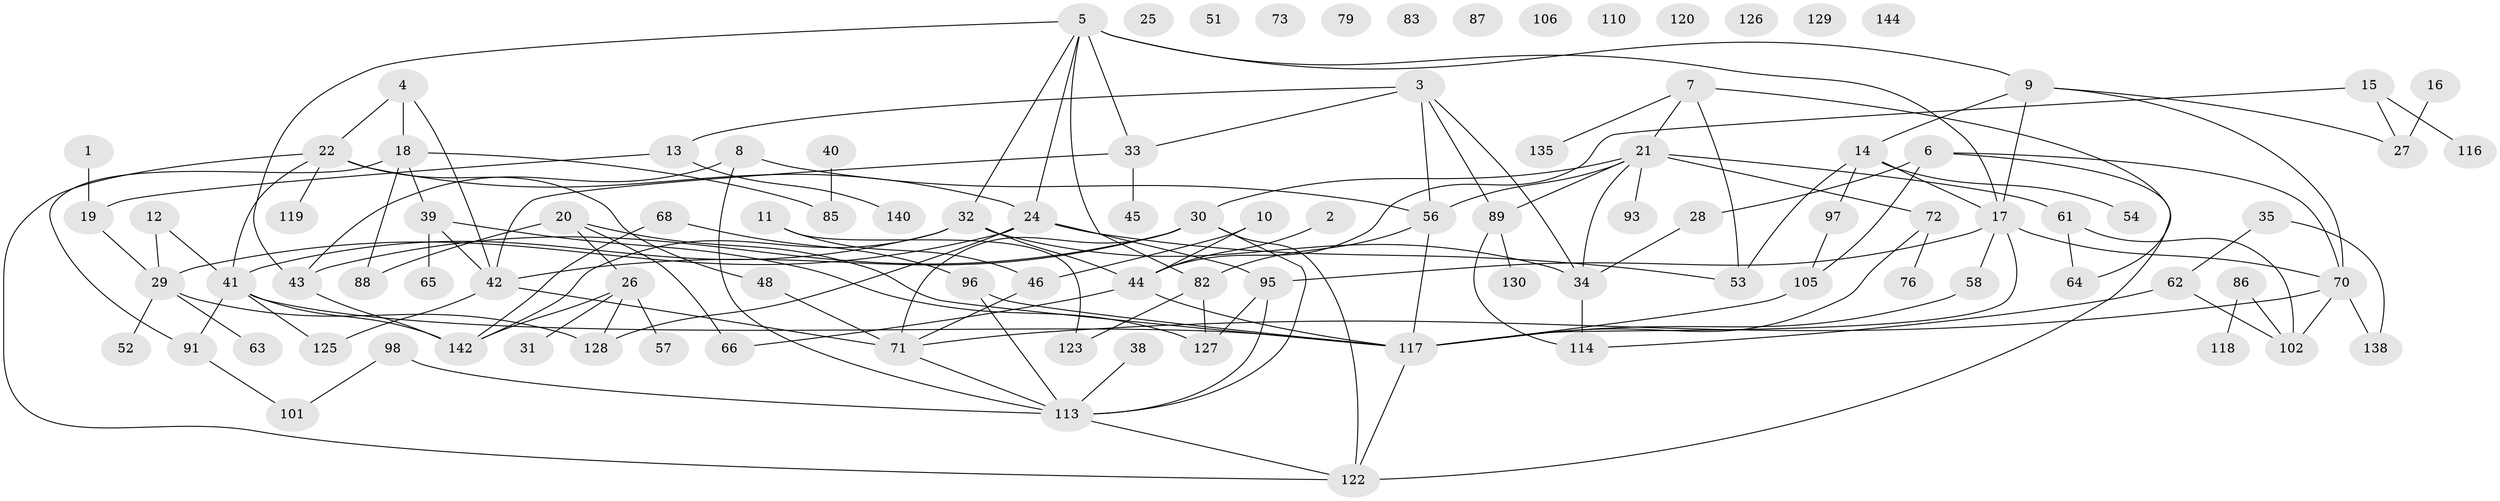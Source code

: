 // Generated by graph-tools (version 1.1) at 2025/23/03/03/25 07:23:29]
// undirected, 102 vertices, 147 edges
graph export_dot {
graph [start="1"]
  node [color=gray90,style=filled];
  1;
  2;
  3 [super="+137"];
  4;
  5 [super="+67"];
  6 [super="+23"];
  7 [super="+37"];
  8 [super="+77"];
  9 [super="+111"];
  10;
  11;
  12;
  13 [super="+69"];
  14 [super="+55"];
  15 [super="+75"];
  16;
  17 [super="+36"];
  18 [super="+50"];
  19 [super="+47"];
  20 [super="+112"];
  21 [super="+100"];
  22 [super="+134"];
  24 [super="+59"];
  25;
  26 [super="+74"];
  27;
  28 [super="+104"];
  29 [super="+80"];
  30 [super="+60"];
  31;
  32 [super="+124"];
  33 [super="+132"];
  34 [super="+131"];
  35;
  38;
  39;
  40;
  41 [super="+121"];
  42 [super="+99"];
  43;
  44 [super="+109"];
  45 [super="+49"];
  46 [super="+103"];
  48;
  51;
  52;
  53;
  54 [super="+141"];
  56 [super="+78"];
  57 [super="+108"];
  58 [super="+90"];
  61;
  62;
  63;
  64;
  65;
  66 [super="+84"];
  68;
  70;
  71 [super="+81"];
  72 [super="+92"];
  73;
  76;
  79;
  82;
  83;
  85;
  86;
  87;
  88;
  89;
  91 [super="+94"];
  93;
  95 [super="+145"];
  96;
  97;
  98;
  101;
  102 [super="+107"];
  105;
  106;
  110;
  113 [super="+115"];
  114;
  116;
  117 [super="+139"];
  118;
  119;
  120;
  122 [super="+133"];
  123;
  125;
  126;
  127 [super="+136"];
  128;
  129;
  130;
  135;
  138;
  140;
  142 [super="+143"];
  144;
  1 -- 19;
  2 -- 44;
  3 -- 33;
  3 -- 34;
  3 -- 56;
  3 -- 89;
  3 -- 13;
  4 -- 18;
  4 -- 42;
  4 -- 22;
  5 -- 43;
  5 -- 82;
  5 -- 33;
  5 -- 32;
  5 -- 9;
  5 -- 24;
  5 -- 17;
  6 -- 122;
  6 -- 28;
  6 -- 105;
  6 -- 70;
  7 -- 53;
  7 -- 64;
  7 -- 21;
  7 -- 135;
  8 -- 56;
  8 -- 43;
  8 -- 113;
  9 -- 27;
  9 -- 17;
  9 -- 70;
  9 -- 14;
  10 -- 44;
  10 -- 46;
  11 -- 123;
  11 -- 46;
  12 -- 41;
  12 -- 29;
  13 -- 19;
  13 -- 140;
  14 -- 53;
  14 -- 97;
  14 -- 54;
  14 -- 17;
  15 -- 27;
  15 -- 116;
  15 -- 44;
  16 -- 27;
  17 -- 70;
  17 -- 95;
  17 -- 58;
  17 -- 117;
  18 -- 88;
  18 -- 91;
  18 -- 85;
  18 -- 39;
  19 -- 29;
  20 -- 88;
  20 -- 66;
  20 -- 26;
  20 -- 117;
  21 -- 61;
  21 -- 93;
  21 -- 34;
  21 -- 56;
  21 -- 89;
  21 -- 30;
  21 -- 72;
  22 -- 41;
  22 -- 48;
  22 -- 119;
  22 -- 122;
  22 -- 24;
  24 -- 128;
  24 -- 53;
  24 -- 29;
  24 -- 95;
  26 -- 31;
  26 -- 57;
  26 -- 128;
  26 -- 142;
  28 -- 34;
  29 -- 52;
  29 -- 63;
  29 -- 128;
  30 -- 71;
  30 -- 113;
  30 -- 122;
  30 -- 42;
  30 -- 43;
  32 -- 44;
  32 -- 41 [weight=2];
  32 -- 142;
  32 -- 34;
  33 -- 42;
  33 -- 45;
  34 -- 114;
  35 -- 62;
  35 -- 138;
  38 -- 113;
  39 -- 65;
  39 -- 127;
  39 -- 42;
  40 -- 85;
  41 -- 125;
  41 -- 142;
  41 -- 117;
  41 -- 91;
  42 -- 71;
  42 -- 125;
  43 -- 142;
  44 -- 66;
  44 -- 117;
  46 -- 71;
  48 -- 71;
  56 -- 82;
  56 -- 117;
  58 -- 117;
  61 -- 64;
  61 -- 102;
  62 -- 102;
  62 -- 114;
  68 -- 96;
  68 -- 142;
  70 -- 71;
  70 -- 102;
  70 -- 138;
  71 -- 113;
  72 -- 76;
  72 -- 117;
  82 -- 123;
  82 -- 127;
  86 -- 102;
  86 -- 118;
  89 -- 114;
  89 -- 130;
  91 -- 101;
  95 -- 113;
  95 -- 127;
  96 -- 117;
  96 -- 113;
  97 -- 105;
  98 -- 101;
  98 -- 113;
  105 -- 117;
  113 -- 122;
  117 -- 122;
}
